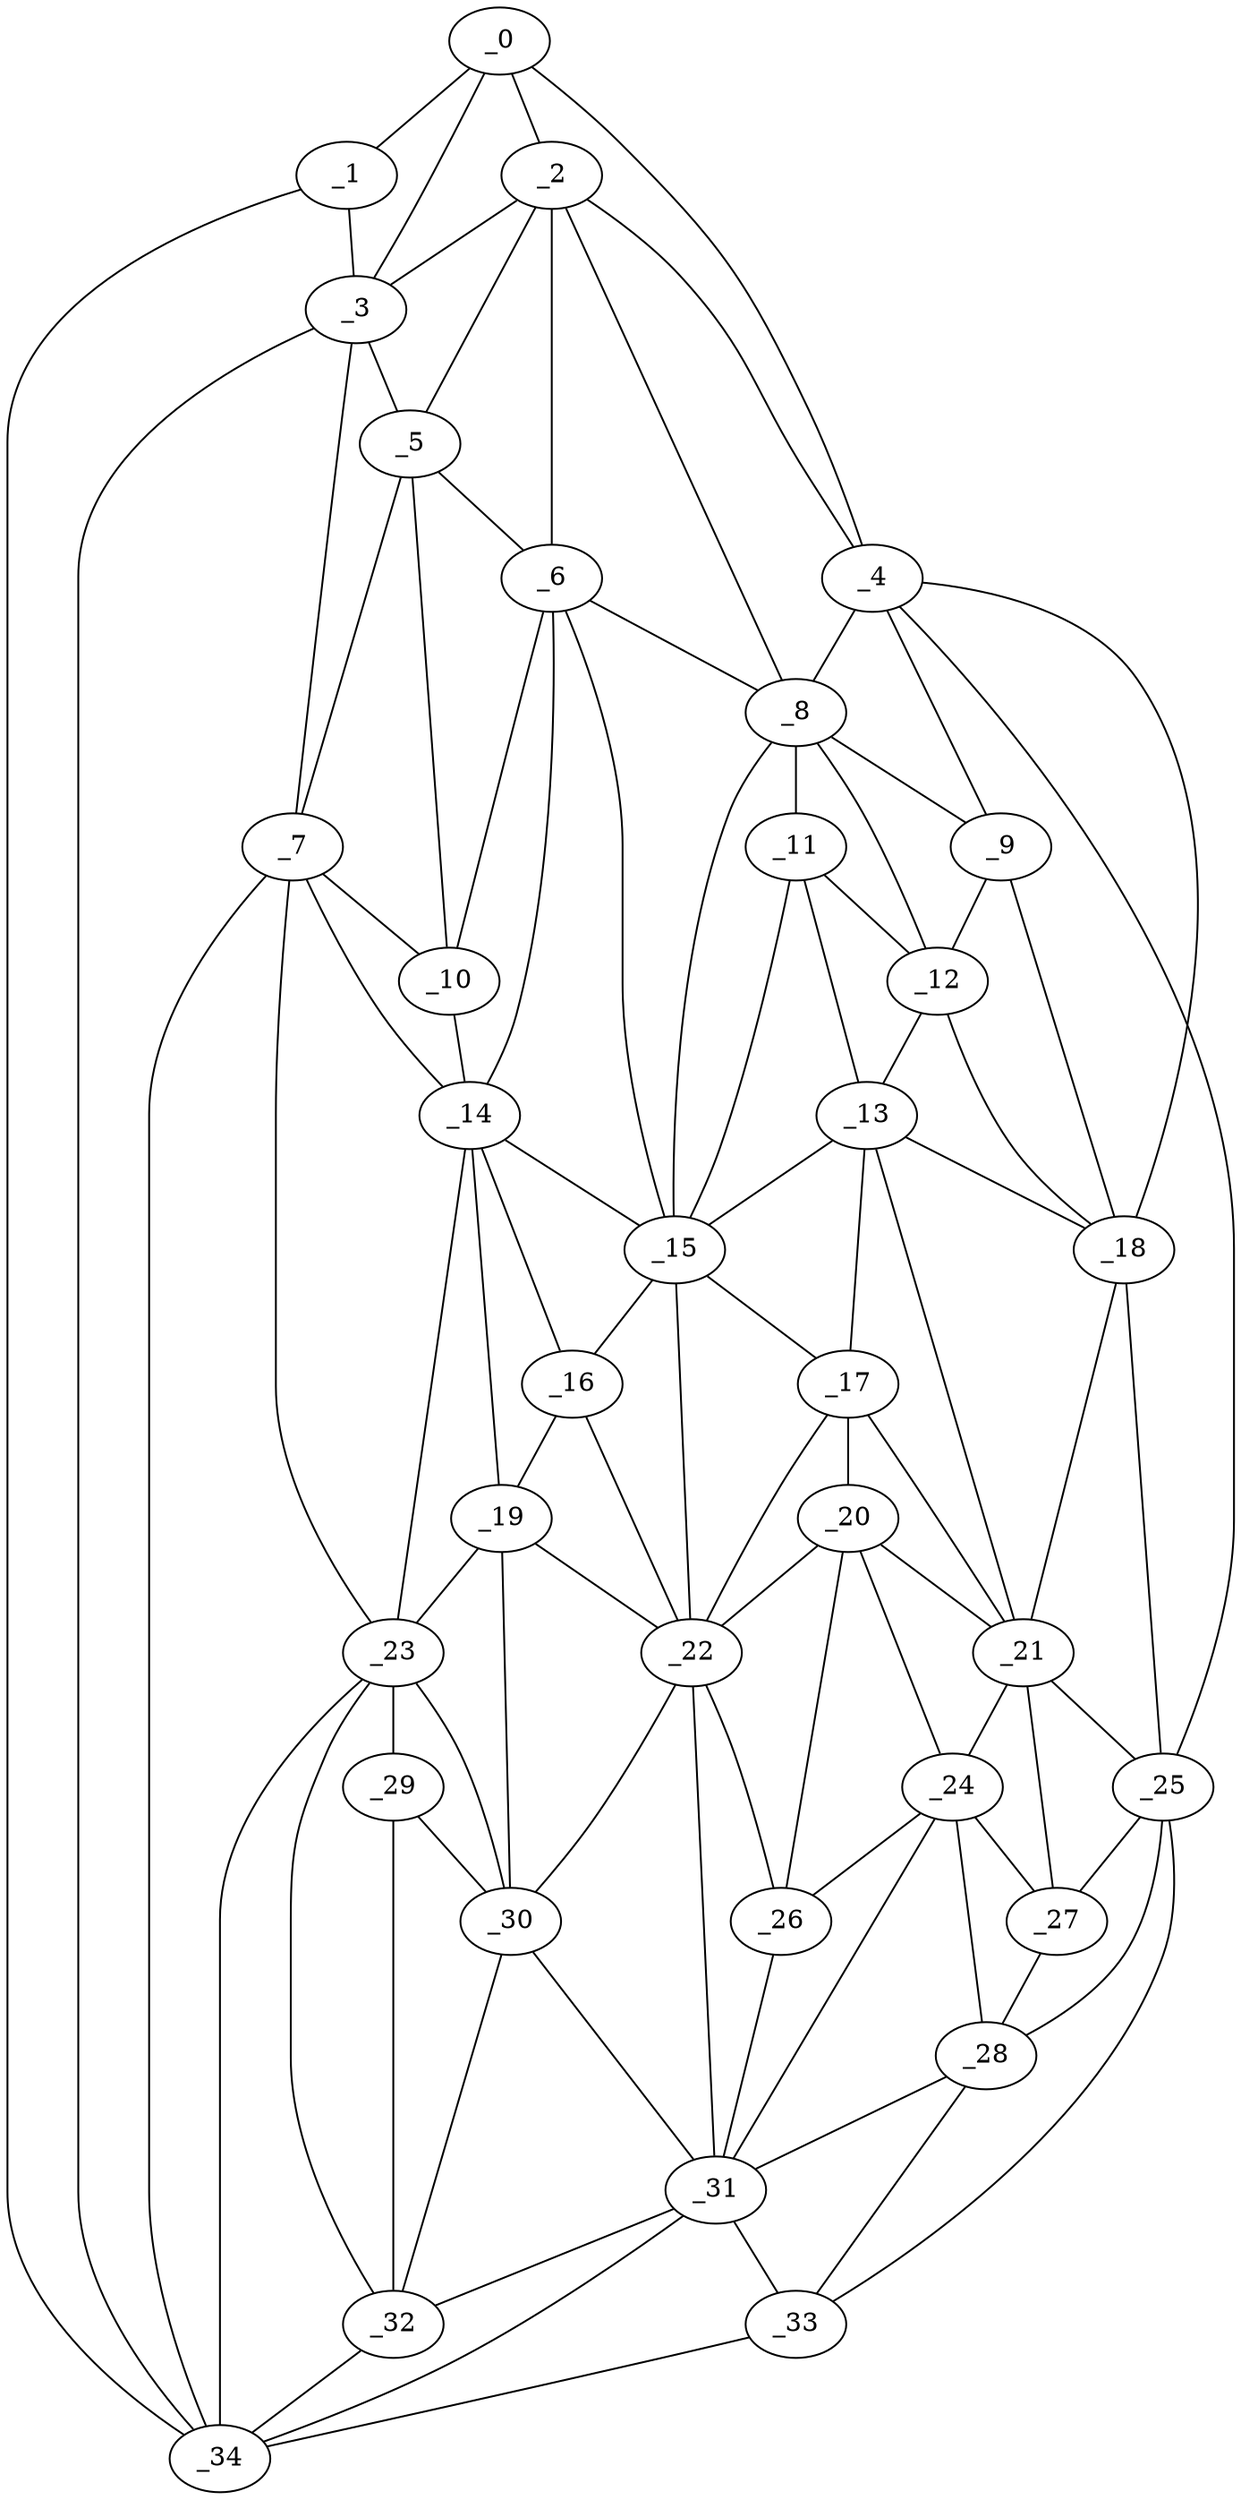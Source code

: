 graph "obj59__160.gxl" {
	_0	 [x=36,
		y=31];
	_1	 [x=39,
		y=14];
	_0 -- _1	 [valence=1];
	_2	 [x=40,
		y=40];
	_0 -- _2	 [valence=1];
	_3	 [x=61,
		y=37];
	_0 -- _3	 [valence=2];
	_4	 [x=62,
		y=113];
	_0 -- _4	 [valence=1];
	_1 -- _3	 [valence=2];
	_34	 [x=124,
		y=18];
	_1 -- _34	 [valence=1];
	_2 -- _3	 [valence=2];
	_2 -- _4	 [valence=1];
	_5	 [x=63,
		y=45];
	_2 -- _5	 [valence=2];
	_6	 [x=65,
		y=59];
	_2 -- _6	 [valence=2];
	_8	 [x=67,
		y=96];
	_2 -- _8	 [valence=2];
	_3 -- _5	 [valence=2];
	_7	 [x=67,
		y=40];
	_3 -- _7	 [valence=2];
	_3 -- _34	 [valence=2];
	_4 -- _8	 [valence=2];
	_9	 [x=71,
		y=106];
	_4 -- _9	 [valence=1];
	_18	 [x=91,
		y=107];
	_4 -- _18	 [valence=2];
	_25	 [x=109,
		y=109];
	_4 -- _25	 [valence=1];
	_5 -- _6	 [valence=1];
	_5 -- _7	 [valence=2];
	_10	 [x=72,
		y=51];
	_5 -- _10	 [valence=2];
	_6 -- _8	 [valence=1];
	_6 -- _10	 [valence=2];
	_14	 [x=84,
		y=51];
	_6 -- _14	 [valence=2];
	_15	 [x=84,
		y=79];
	_6 -- _15	 [valence=2];
	_7 -- _10	 [valence=1];
	_7 -- _14	 [valence=2];
	_23	 [x=103,
		y=40];
	_7 -- _23	 [valence=1];
	_7 -- _34	 [valence=2];
	_8 -- _9	 [valence=2];
	_11	 [x=72,
		y=96];
	_8 -- _11	 [valence=2];
	_12	 [x=72,
		y=100];
	_8 -- _12	 [valence=2];
	_8 -- _15	 [valence=2];
	_9 -- _12	 [valence=2];
	_9 -- _18	 [valence=1];
	_10 -- _14	 [valence=1];
	_11 -- _12	 [valence=2];
	_13	 [x=83,
		y=94];
	_11 -- _13	 [valence=2];
	_11 -- _15	 [valence=2];
	_12 -- _13	 [valence=2];
	_12 -- _18	 [valence=1];
	_13 -- _15	 [valence=2];
	_17	 [x=90,
		y=80];
	_13 -- _17	 [valence=2];
	_13 -- _18	 [valence=2];
	_21	 [x=101,
		y=100];
	_13 -- _21	 [valence=2];
	_14 -- _15	 [valence=1];
	_16	 [x=90,
		y=53];
	_14 -- _16	 [valence=2];
	_19	 [x=95,
		y=51];
	_14 -- _19	 [valence=1];
	_14 -- _23	 [valence=2];
	_15 -- _16	 [valence=2];
	_15 -- _17	 [valence=1];
	_22	 [x=102,
		y=64];
	_15 -- _22	 [valence=2];
	_16 -- _19	 [valence=2];
	_16 -- _22	 [valence=2];
	_20	 [x=98,
		y=78];
	_17 -- _20	 [valence=1];
	_17 -- _21	 [valence=2];
	_17 -- _22	 [valence=1];
	_18 -- _21	 [valence=2];
	_18 -- _25	 [valence=2];
	_19 -- _22	 [valence=1];
	_19 -- _23	 [valence=1];
	_30	 [x=119,
		y=51];
	_19 -- _30	 [valence=2];
	_20 -- _21	 [valence=2];
	_20 -- _22	 [valence=2];
	_24	 [x=109,
		y=88];
	_20 -- _24	 [valence=2];
	_26	 [x=110,
		y=74];
	_20 -- _26	 [valence=2];
	_21 -- _24	 [valence=2];
	_21 -- _25	 [valence=1];
	_27	 [x=111,
		y=99];
	_21 -- _27	 [valence=2];
	_22 -- _26	 [valence=2];
	_22 -- _30	 [valence=2];
	_31	 [x=121,
		y=66];
	_22 -- _31	 [valence=2];
	_29	 [x=119,
		y=42];
	_23 -- _29	 [valence=1];
	_23 -- _30	 [valence=2];
	_32	 [x=122,
		y=33];
	_23 -- _32	 [valence=2];
	_23 -- _34	 [valence=2];
	_24 -- _26	 [valence=2];
	_24 -- _27	 [valence=2];
	_28	 [x=117,
		y=100];
	_24 -- _28	 [valence=2];
	_24 -- _31	 [valence=2];
	_25 -- _27	 [valence=1];
	_25 -- _28	 [valence=2];
	_33	 [x=122,
		y=103];
	_25 -- _33	 [valence=1];
	_26 -- _31	 [valence=2];
	_27 -- _28	 [valence=1];
	_28 -- _31	 [valence=1];
	_28 -- _33	 [valence=1];
	_29 -- _30	 [valence=2];
	_29 -- _32	 [valence=2];
	_30 -- _31	 [valence=2];
	_30 -- _32	 [valence=2];
	_31 -- _32	 [valence=2];
	_31 -- _33	 [valence=2];
	_31 -- _34	 [valence=1];
	_32 -- _34	 [valence=1];
	_33 -- _34	 [valence=1];
}
